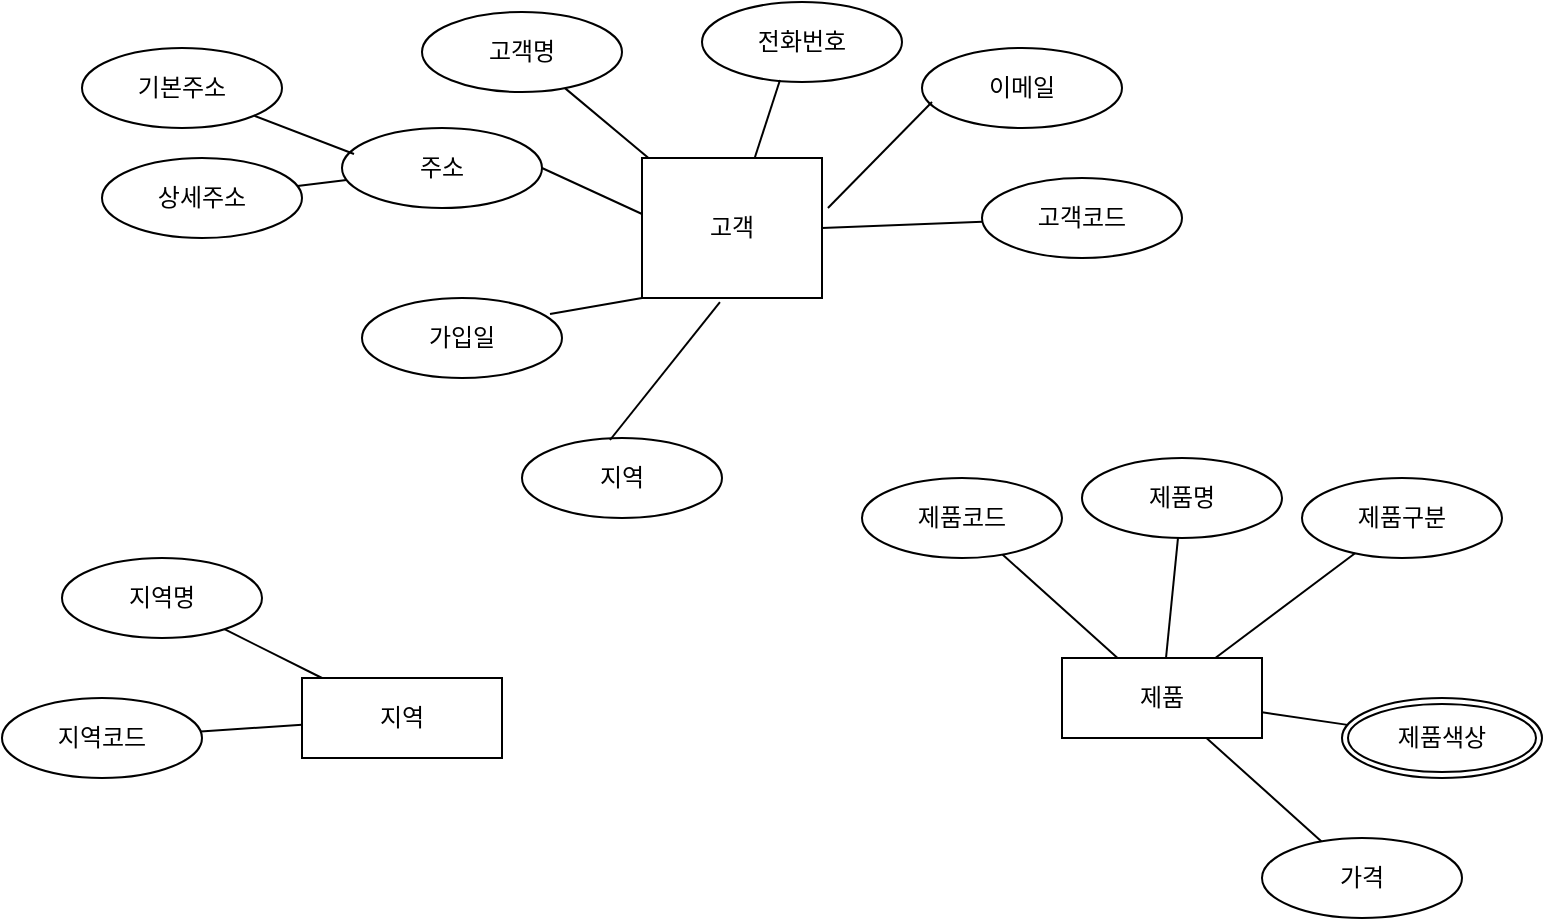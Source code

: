 <mxfile version="23.1.2" type="github">
  <diagram name="페이지-1" id="hdqZwKirOcIJM5dqZssv">
    <mxGraphModel dx="1104" dy="714" grid="1" gridSize="10" guides="1" tooltips="1" connect="1" arrows="1" fold="1" page="1" pageScale="1" pageWidth="827" pageHeight="1169" math="0" shadow="0">
      <root>
        <mxCell id="0" />
        <mxCell id="1" parent="0" />
        <mxCell id="KOHLXhy_4AOn_hbNzlRT-4" value="고객" style="whiteSpace=wrap;html=1;align=center;" vertex="1" parent="1">
          <mxGeometry x="360" y="640" width="90" height="70" as="geometry" />
        </mxCell>
        <mxCell id="KOHLXhy_4AOn_hbNzlRT-5" value="고객명" style="ellipse;whiteSpace=wrap;html=1;align=center;" vertex="1" parent="1">
          <mxGeometry x="250" y="567" width="100" height="40" as="geometry" />
        </mxCell>
        <mxCell id="KOHLXhy_4AOn_hbNzlRT-8" value="" style="endArrow=none;html=1;rounded=0;" edge="1" parent="1" source="KOHLXhy_4AOn_hbNzlRT-5" target="KOHLXhy_4AOn_hbNzlRT-4">
          <mxGeometry relative="1" as="geometry">
            <mxPoint x="340" y="770" as="sourcePoint" />
            <mxPoint x="520" y="770" as="targetPoint" />
          </mxGeometry>
        </mxCell>
        <mxCell id="KOHLXhy_4AOn_hbNzlRT-9" value="전화번호" style="ellipse;whiteSpace=wrap;html=1;align=center;" vertex="1" parent="1">
          <mxGeometry x="390" y="562" width="100" height="40" as="geometry" />
        </mxCell>
        <mxCell id="KOHLXhy_4AOn_hbNzlRT-10" value="" style="endArrow=none;html=1;rounded=0;exitX=0.39;exitY=0.975;exitDx=0;exitDy=0;exitPerimeter=0;" edge="1" parent="1" source="KOHLXhy_4AOn_hbNzlRT-9" target="KOHLXhy_4AOn_hbNzlRT-4">
          <mxGeometry relative="1" as="geometry">
            <mxPoint x="470" y="605" as="sourcePoint" />
            <mxPoint x="493" y="636" as="targetPoint" />
          </mxGeometry>
        </mxCell>
        <mxCell id="KOHLXhy_4AOn_hbNzlRT-11" value="이메일" style="ellipse;whiteSpace=wrap;html=1;align=center;" vertex="1" parent="1">
          <mxGeometry x="500" y="585" width="100" height="40" as="geometry" />
        </mxCell>
        <mxCell id="KOHLXhy_4AOn_hbNzlRT-12" value="" style="endArrow=none;html=1;rounded=0;entryX=1.033;entryY=0.357;entryDx=0;entryDy=0;exitX=0.05;exitY=0.675;exitDx=0;exitDy=0;exitPerimeter=0;entryPerimeter=0;" edge="1" parent="1" source="KOHLXhy_4AOn_hbNzlRT-11" target="KOHLXhy_4AOn_hbNzlRT-4">
          <mxGeometry relative="1" as="geometry">
            <mxPoint x="474" y="614" as="sourcePoint" />
            <mxPoint x="451" y="653" as="targetPoint" />
          </mxGeometry>
        </mxCell>
        <mxCell id="KOHLXhy_4AOn_hbNzlRT-13" value="고객코드" style="ellipse;whiteSpace=wrap;html=1;align=center;" vertex="1" parent="1">
          <mxGeometry x="530" y="650" width="100" height="40" as="geometry" />
        </mxCell>
        <mxCell id="KOHLXhy_4AOn_hbNzlRT-14" value="" style="endArrow=none;html=1;rounded=0;entryX=1;entryY=0.5;entryDx=0;entryDy=0;" edge="1" parent="1" source="KOHLXhy_4AOn_hbNzlRT-13" target="KOHLXhy_4AOn_hbNzlRT-4">
          <mxGeometry relative="1" as="geometry">
            <mxPoint x="525" y="629" as="sourcePoint" />
            <mxPoint x="460" y="668" as="targetPoint" />
          </mxGeometry>
        </mxCell>
        <mxCell id="KOHLXhy_4AOn_hbNzlRT-15" value="주소" style="ellipse;whiteSpace=wrap;html=1;align=center;" vertex="1" parent="1">
          <mxGeometry x="210" y="625" width="100" height="40" as="geometry" />
        </mxCell>
        <mxCell id="KOHLXhy_4AOn_hbNzlRT-16" value="" style="endArrow=none;html=1;rounded=0;exitX=1;exitY=0.5;exitDx=0;exitDy=0;entryX=0;entryY=0.4;entryDx=0;entryDy=0;entryPerimeter=0;" edge="1" parent="1" source="KOHLXhy_4AOn_hbNzlRT-15" target="KOHLXhy_4AOn_hbNzlRT-4">
          <mxGeometry relative="1" as="geometry">
            <mxPoint x="331" y="615" as="sourcePoint" />
            <mxPoint x="373" y="650" as="targetPoint" />
          </mxGeometry>
        </mxCell>
        <mxCell id="KOHLXhy_4AOn_hbNzlRT-17" value="기본주소" style="ellipse;whiteSpace=wrap;html=1;align=center;" vertex="1" parent="1">
          <mxGeometry x="80" y="585" width="100" height="40" as="geometry" />
        </mxCell>
        <mxCell id="KOHLXhy_4AOn_hbNzlRT-18" value="상세주소" style="ellipse;whiteSpace=wrap;html=1;align=center;" vertex="1" parent="1">
          <mxGeometry x="90" y="640" width="100" height="40" as="geometry" />
        </mxCell>
        <mxCell id="KOHLXhy_4AOn_hbNzlRT-19" value="" style="endArrow=none;html=1;rounded=0;entryX=0.06;entryY=0.325;entryDx=0;entryDy=0;entryPerimeter=0;" edge="1" parent="1" source="KOHLXhy_4AOn_hbNzlRT-17" target="KOHLXhy_4AOn_hbNzlRT-15">
          <mxGeometry relative="1" as="geometry">
            <mxPoint x="180" y="602" as="sourcePoint" />
            <mxPoint x="230" y="615" as="targetPoint" />
          </mxGeometry>
        </mxCell>
        <mxCell id="KOHLXhy_4AOn_hbNzlRT-20" value="" style="endArrow=none;html=1;rounded=0;" edge="1" parent="1" source="KOHLXhy_4AOn_hbNzlRT-18" target="KOHLXhy_4AOn_hbNzlRT-15">
          <mxGeometry relative="1" as="geometry">
            <mxPoint x="330" y="665" as="sourcePoint" />
            <mxPoint x="380" y="678" as="targetPoint" />
          </mxGeometry>
        </mxCell>
        <mxCell id="KOHLXhy_4AOn_hbNzlRT-21" value="" style="endArrow=none;html=1;rounded=0;exitX=0.94;exitY=0.2;exitDx=0;exitDy=0;entryX=0;entryY=1;entryDx=0;entryDy=0;exitPerimeter=0;" edge="1" parent="1" source="KOHLXhy_4AOn_hbNzlRT-22" target="KOHLXhy_4AOn_hbNzlRT-4">
          <mxGeometry relative="1" as="geometry">
            <mxPoint x="340" y="675" as="sourcePoint" />
            <mxPoint x="390" y="688" as="targetPoint" />
          </mxGeometry>
        </mxCell>
        <mxCell id="KOHLXhy_4AOn_hbNzlRT-22" value="가입일" style="ellipse;whiteSpace=wrap;html=1;align=center;" vertex="1" parent="1">
          <mxGeometry x="220" y="710" width="100" height="40" as="geometry" />
        </mxCell>
        <mxCell id="KOHLXhy_4AOn_hbNzlRT-23" value="지역" style="ellipse;whiteSpace=wrap;html=1;align=center;" vertex="1" parent="1">
          <mxGeometry x="300" y="780" width="100" height="40" as="geometry" />
        </mxCell>
        <mxCell id="KOHLXhy_4AOn_hbNzlRT-24" value="" style="endArrow=none;html=1;rounded=0;exitX=0.44;exitY=0.025;exitDx=0;exitDy=0;entryX=0.433;entryY=1.029;entryDx=0;entryDy=0;exitPerimeter=0;entryPerimeter=0;" edge="1" parent="1" source="KOHLXhy_4AOn_hbNzlRT-23" target="KOHLXhy_4AOn_hbNzlRT-4">
          <mxGeometry relative="1" as="geometry">
            <mxPoint x="324" y="728" as="sourcePoint" />
            <mxPoint x="370" y="720" as="targetPoint" />
          </mxGeometry>
        </mxCell>
        <mxCell id="KOHLXhy_4AOn_hbNzlRT-25" value="지역" style="whiteSpace=wrap;html=1;align=center;" vertex="1" parent="1">
          <mxGeometry x="190" y="900" width="100" height="40" as="geometry" />
        </mxCell>
        <mxCell id="KOHLXhy_4AOn_hbNzlRT-26" value="지역명" style="ellipse;whiteSpace=wrap;html=1;align=center;" vertex="1" parent="1">
          <mxGeometry x="70" y="840" width="100" height="40" as="geometry" />
        </mxCell>
        <mxCell id="KOHLXhy_4AOn_hbNzlRT-27" value="" style="endArrow=none;html=1;rounded=0;" edge="1" parent="1" source="KOHLXhy_4AOn_hbNzlRT-26" target="KOHLXhy_4AOn_hbNzlRT-25">
          <mxGeometry relative="1" as="geometry">
            <mxPoint x="354" y="791" as="sourcePoint" />
            <mxPoint x="409" y="722" as="targetPoint" />
          </mxGeometry>
        </mxCell>
        <mxCell id="KOHLXhy_4AOn_hbNzlRT-28" value="지역코드" style="ellipse;whiteSpace=wrap;html=1;align=center;" vertex="1" parent="1">
          <mxGeometry x="40" y="910" width="100" height="40" as="geometry" />
        </mxCell>
        <mxCell id="KOHLXhy_4AOn_hbNzlRT-29" value="" style="endArrow=none;html=1;rounded=0;" edge="1" parent="1" source="KOHLXhy_4AOn_hbNzlRT-28" target="KOHLXhy_4AOn_hbNzlRT-25">
          <mxGeometry relative="1" as="geometry">
            <mxPoint x="161" y="886" as="sourcePoint" />
            <mxPoint x="210" y="910" as="targetPoint" />
          </mxGeometry>
        </mxCell>
        <mxCell id="KOHLXhy_4AOn_hbNzlRT-30" value="제품" style="whiteSpace=wrap;html=1;align=center;" vertex="1" parent="1">
          <mxGeometry x="570" y="890" width="100" height="40" as="geometry" />
        </mxCell>
        <mxCell id="KOHLXhy_4AOn_hbNzlRT-31" value="제품명" style="ellipse;whiteSpace=wrap;html=1;align=center;" vertex="1" parent="1">
          <mxGeometry x="580" y="790" width="100" height="40" as="geometry" />
        </mxCell>
        <mxCell id="KOHLXhy_4AOn_hbNzlRT-32" value="" style="endArrow=none;html=1;rounded=0;" edge="1" parent="1" source="KOHLXhy_4AOn_hbNzlRT-31" target="KOHLXhy_4AOn_hbNzlRT-30">
          <mxGeometry relative="1" as="geometry">
            <mxPoint x="734" y="781" as="sourcePoint" />
            <mxPoint x="789" y="712" as="targetPoint" />
          </mxGeometry>
        </mxCell>
        <mxCell id="KOHLXhy_4AOn_hbNzlRT-33" value="제품코드" style="ellipse;whiteSpace=wrap;html=1;align=center;" vertex="1" parent="1">
          <mxGeometry x="470" y="800" width="100" height="40" as="geometry" />
        </mxCell>
        <mxCell id="KOHLXhy_4AOn_hbNzlRT-34" value="" style="endArrow=none;html=1;rounded=0;" edge="1" parent="1" source="KOHLXhy_4AOn_hbNzlRT-33" target="KOHLXhy_4AOn_hbNzlRT-30">
          <mxGeometry relative="1" as="geometry">
            <mxPoint x="541" y="876" as="sourcePoint" />
            <mxPoint x="590" y="900" as="targetPoint" />
          </mxGeometry>
        </mxCell>
        <mxCell id="KOHLXhy_4AOn_hbNzlRT-35" value="제품구분" style="ellipse;whiteSpace=wrap;html=1;align=center;" vertex="1" parent="1">
          <mxGeometry x="690" y="800" width="100" height="40" as="geometry" />
        </mxCell>
        <mxCell id="KOHLXhy_4AOn_hbNzlRT-36" value="" style="endArrow=none;html=1;rounded=0;" edge="1" parent="1" source="KOHLXhy_4AOn_hbNzlRT-35" target="KOHLXhy_4AOn_hbNzlRT-30">
          <mxGeometry relative="1" as="geometry">
            <mxPoint x="638" y="840" as="sourcePoint" />
            <mxPoint x="632" y="900" as="targetPoint" />
          </mxGeometry>
        </mxCell>
        <mxCell id="KOHLXhy_4AOn_hbNzlRT-37" value="제품색상" style="ellipse;shape=doubleEllipse;margin=3;whiteSpace=wrap;html=1;align=center;" vertex="1" parent="1">
          <mxGeometry x="710" y="910" width="100" height="40" as="geometry" />
        </mxCell>
        <mxCell id="KOHLXhy_4AOn_hbNzlRT-38" value="가격" style="ellipse;whiteSpace=wrap;html=1;align=center;" vertex="1" parent="1">
          <mxGeometry x="670" y="980" width="100" height="40" as="geometry" />
        </mxCell>
        <mxCell id="KOHLXhy_4AOn_hbNzlRT-39" value="" style="endArrow=none;html=1;rounded=0;" edge="1" parent="1" source="KOHLXhy_4AOn_hbNzlRT-37" target="KOHLXhy_4AOn_hbNzlRT-30">
          <mxGeometry relative="1" as="geometry">
            <mxPoint x="727" y="848" as="sourcePoint" />
            <mxPoint x="657" y="900" as="targetPoint" />
          </mxGeometry>
        </mxCell>
        <mxCell id="KOHLXhy_4AOn_hbNzlRT-40" value="" style="endArrow=none;html=1;rounded=0;" edge="1" parent="1" source="KOHLXhy_4AOn_hbNzlRT-38" target="KOHLXhy_4AOn_hbNzlRT-30">
          <mxGeometry relative="1" as="geometry">
            <mxPoint x="737" y="858" as="sourcePoint" />
            <mxPoint x="667" y="910" as="targetPoint" />
          </mxGeometry>
        </mxCell>
      </root>
    </mxGraphModel>
  </diagram>
</mxfile>
